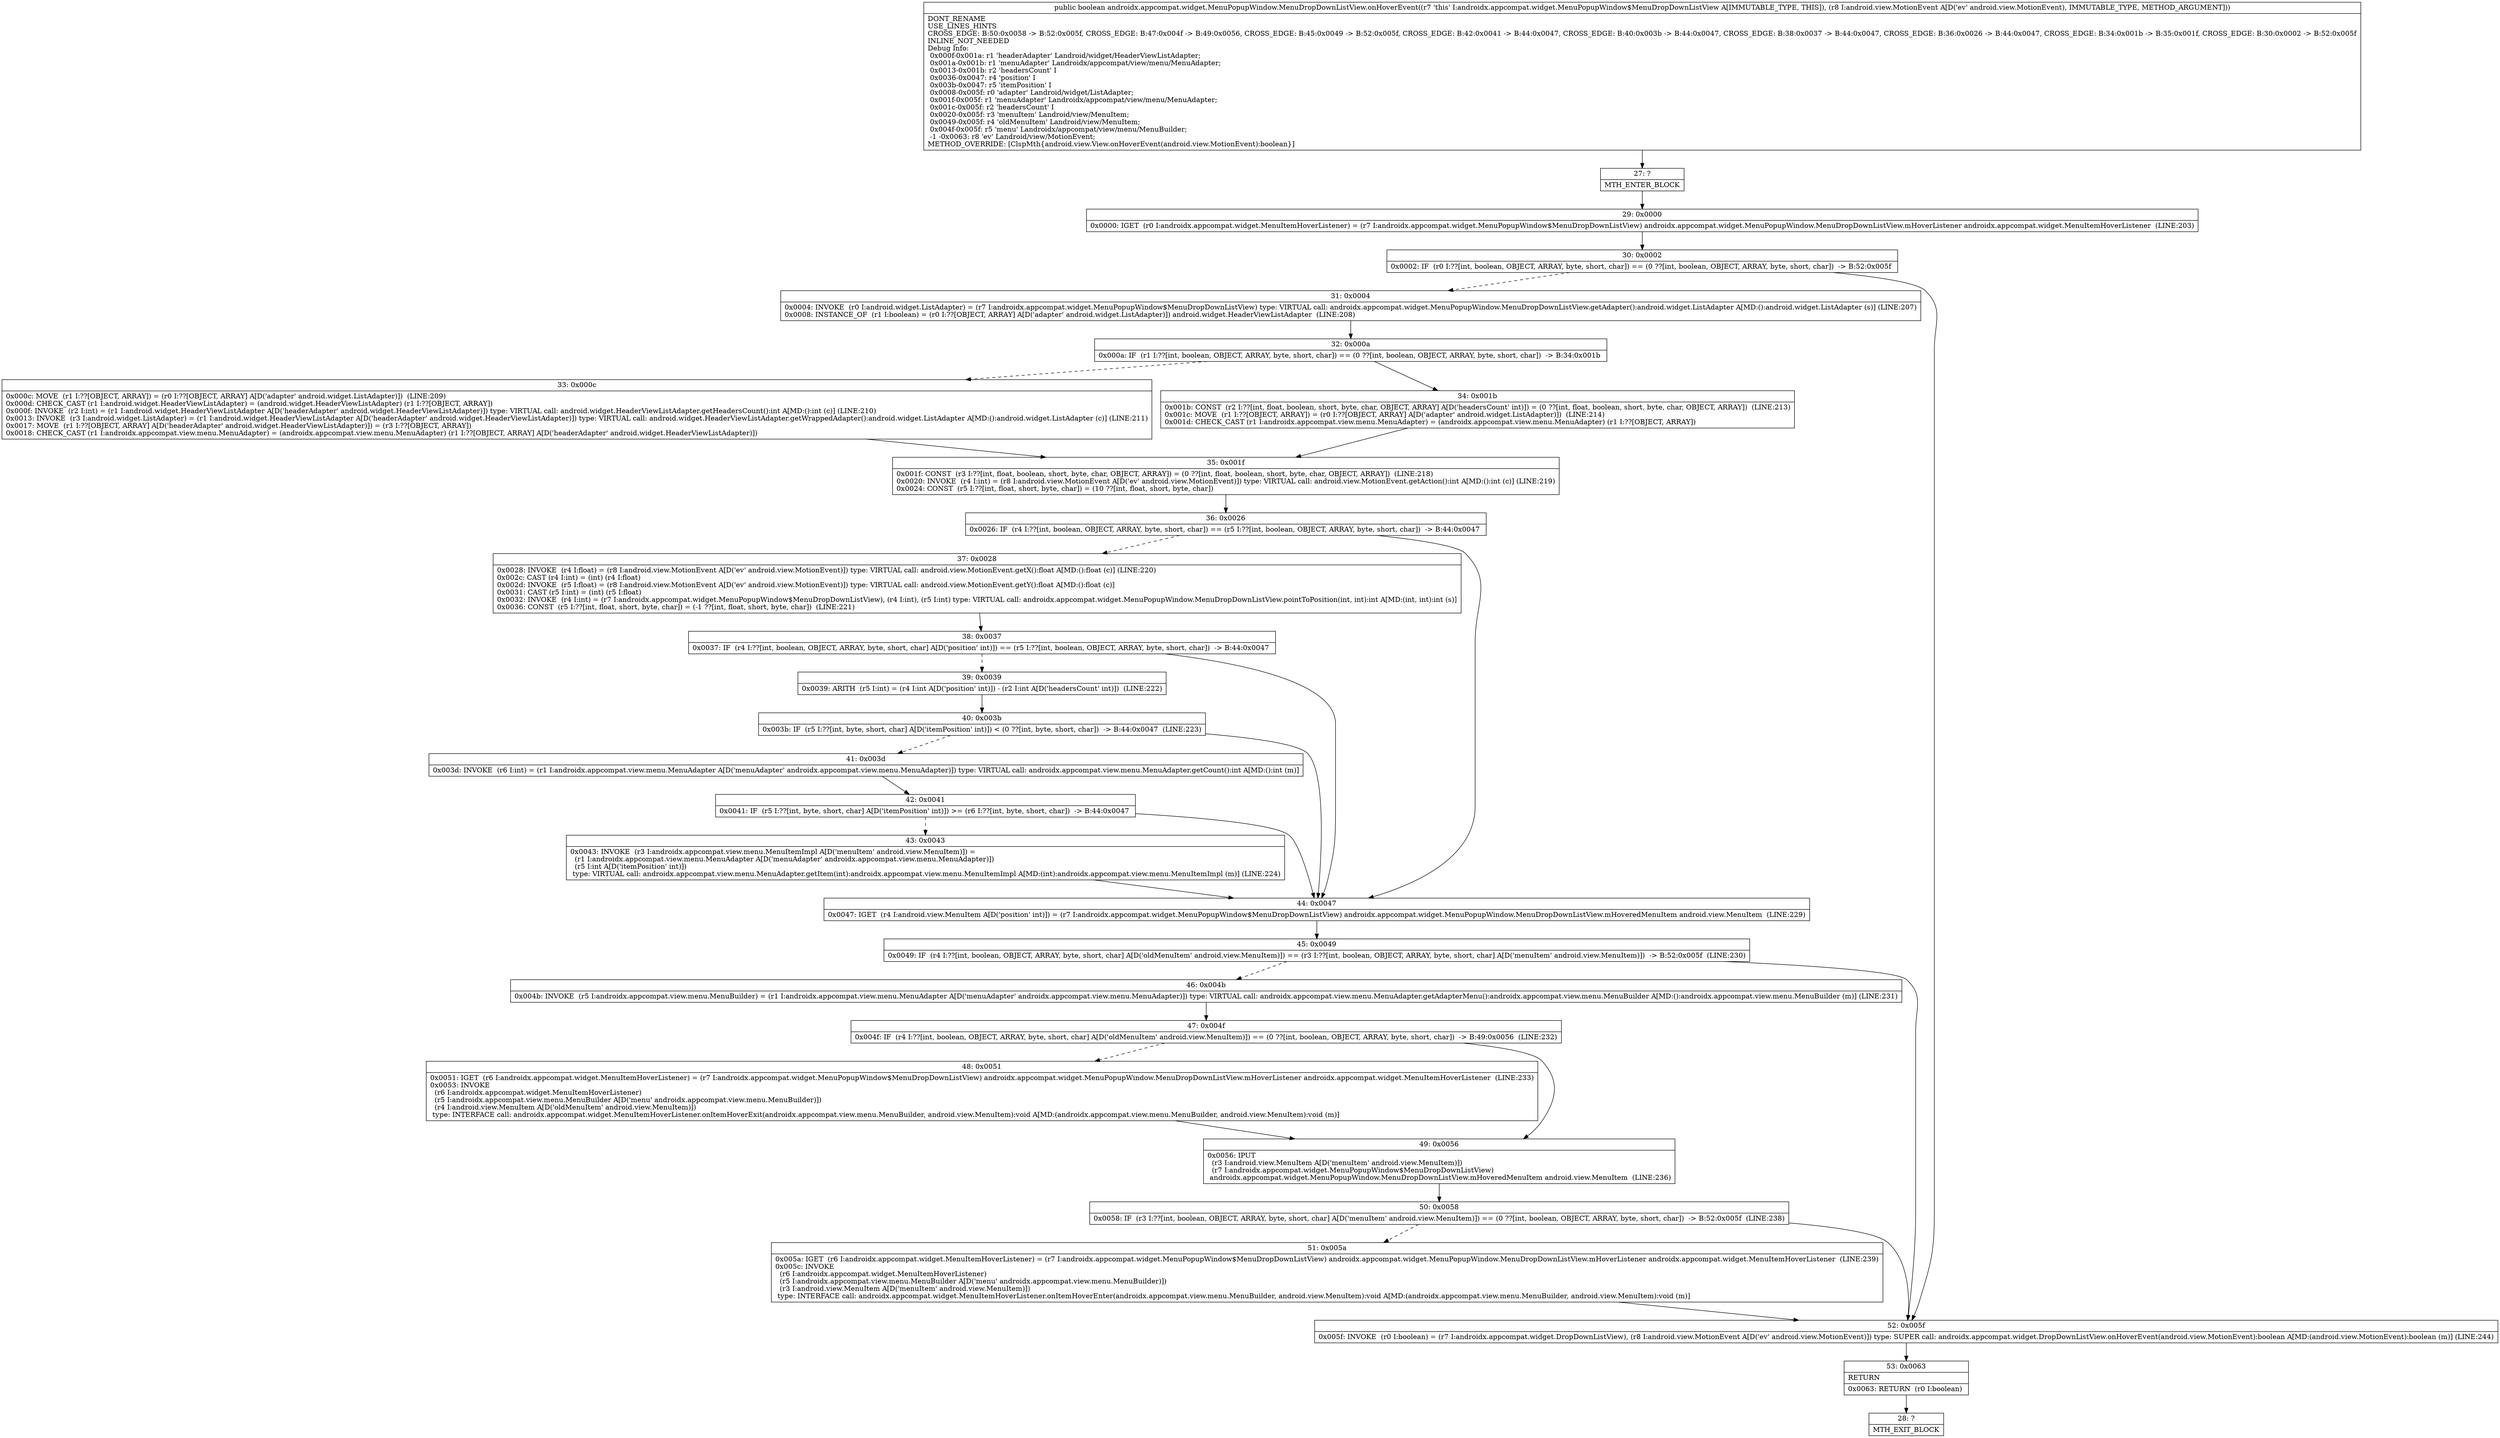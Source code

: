 digraph "CFG forandroidx.appcompat.widget.MenuPopupWindow.MenuDropDownListView.onHoverEvent(Landroid\/view\/MotionEvent;)Z" {
Node_27 [shape=record,label="{27\:\ ?|MTH_ENTER_BLOCK\l}"];
Node_29 [shape=record,label="{29\:\ 0x0000|0x0000: IGET  (r0 I:androidx.appcompat.widget.MenuItemHoverListener) = (r7 I:androidx.appcompat.widget.MenuPopupWindow$MenuDropDownListView) androidx.appcompat.widget.MenuPopupWindow.MenuDropDownListView.mHoverListener androidx.appcompat.widget.MenuItemHoverListener  (LINE:203)\l}"];
Node_30 [shape=record,label="{30\:\ 0x0002|0x0002: IF  (r0 I:??[int, boolean, OBJECT, ARRAY, byte, short, char]) == (0 ??[int, boolean, OBJECT, ARRAY, byte, short, char])  \-\> B:52:0x005f \l}"];
Node_31 [shape=record,label="{31\:\ 0x0004|0x0004: INVOKE  (r0 I:android.widget.ListAdapter) = (r7 I:androidx.appcompat.widget.MenuPopupWindow$MenuDropDownListView) type: VIRTUAL call: androidx.appcompat.widget.MenuPopupWindow.MenuDropDownListView.getAdapter():android.widget.ListAdapter A[MD:():android.widget.ListAdapter (s)] (LINE:207)\l0x0008: INSTANCE_OF  (r1 I:boolean) = (r0 I:??[OBJECT, ARRAY] A[D('adapter' android.widget.ListAdapter)]) android.widget.HeaderViewListAdapter  (LINE:208)\l}"];
Node_32 [shape=record,label="{32\:\ 0x000a|0x000a: IF  (r1 I:??[int, boolean, OBJECT, ARRAY, byte, short, char]) == (0 ??[int, boolean, OBJECT, ARRAY, byte, short, char])  \-\> B:34:0x001b \l}"];
Node_33 [shape=record,label="{33\:\ 0x000c|0x000c: MOVE  (r1 I:??[OBJECT, ARRAY]) = (r0 I:??[OBJECT, ARRAY] A[D('adapter' android.widget.ListAdapter)])  (LINE:209)\l0x000d: CHECK_CAST (r1 I:android.widget.HeaderViewListAdapter) = (android.widget.HeaderViewListAdapter) (r1 I:??[OBJECT, ARRAY]) \l0x000f: INVOKE  (r2 I:int) = (r1 I:android.widget.HeaderViewListAdapter A[D('headerAdapter' android.widget.HeaderViewListAdapter)]) type: VIRTUAL call: android.widget.HeaderViewListAdapter.getHeadersCount():int A[MD:():int (c)] (LINE:210)\l0x0013: INVOKE  (r3 I:android.widget.ListAdapter) = (r1 I:android.widget.HeaderViewListAdapter A[D('headerAdapter' android.widget.HeaderViewListAdapter)]) type: VIRTUAL call: android.widget.HeaderViewListAdapter.getWrappedAdapter():android.widget.ListAdapter A[MD:():android.widget.ListAdapter (c)] (LINE:211)\l0x0017: MOVE  (r1 I:??[OBJECT, ARRAY] A[D('headerAdapter' android.widget.HeaderViewListAdapter)]) = (r3 I:??[OBJECT, ARRAY]) \l0x0018: CHECK_CAST (r1 I:androidx.appcompat.view.menu.MenuAdapter) = (androidx.appcompat.view.menu.MenuAdapter) (r1 I:??[OBJECT, ARRAY] A[D('headerAdapter' android.widget.HeaderViewListAdapter)]) \l}"];
Node_35 [shape=record,label="{35\:\ 0x001f|0x001f: CONST  (r3 I:??[int, float, boolean, short, byte, char, OBJECT, ARRAY]) = (0 ??[int, float, boolean, short, byte, char, OBJECT, ARRAY])  (LINE:218)\l0x0020: INVOKE  (r4 I:int) = (r8 I:android.view.MotionEvent A[D('ev' android.view.MotionEvent)]) type: VIRTUAL call: android.view.MotionEvent.getAction():int A[MD:():int (c)] (LINE:219)\l0x0024: CONST  (r5 I:??[int, float, short, byte, char]) = (10 ??[int, float, short, byte, char]) \l}"];
Node_36 [shape=record,label="{36\:\ 0x0026|0x0026: IF  (r4 I:??[int, boolean, OBJECT, ARRAY, byte, short, char]) == (r5 I:??[int, boolean, OBJECT, ARRAY, byte, short, char])  \-\> B:44:0x0047 \l}"];
Node_37 [shape=record,label="{37\:\ 0x0028|0x0028: INVOKE  (r4 I:float) = (r8 I:android.view.MotionEvent A[D('ev' android.view.MotionEvent)]) type: VIRTUAL call: android.view.MotionEvent.getX():float A[MD:():float (c)] (LINE:220)\l0x002c: CAST (r4 I:int) = (int) (r4 I:float) \l0x002d: INVOKE  (r5 I:float) = (r8 I:android.view.MotionEvent A[D('ev' android.view.MotionEvent)]) type: VIRTUAL call: android.view.MotionEvent.getY():float A[MD:():float (c)]\l0x0031: CAST (r5 I:int) = (int) (r5 I:float) \l0x0032: INVOKE  (r4 I:int) = (r7 I:androidx.appcompat.widget.MenuPopupWindow$MenuDropDownListView), (r4 I:int), (r5 I:int) type: VIRTUAL call: androidx.appcompat.widget.MenuPopupWindow.MenuDropDownListView.pointToPosition(int, int):int A[MD:(int, int):int (s)]\l0x0036: CONST  (r5 I:??[int, float, short, byte, char]) = (\-1 ??[int, float, short, byte, char])  (LINE:221)\l}"];
Node_38 [shape=record,label="{38\:\ 0x0037|0x0037: IF  (r4 I:??[int, boolean, OBJECT, ARRAY, byte, short, char] A[D('position' int)]) == (r5 I:??[int, boolean, OBJECT, ARRAY, byte, short, char])  \-\> B:44:0x0047 \l}"];
Node_39 [shape=record,label="{39\:\ 0x0039|0x0039: ARITH  (r5 I:int) = (r4 I:int A[D('position' int)]) \- (r2 I:int A[D('headersCount' int)])  (LINE:222)\l}"];
Node_40 [shape=record,label="{40\:\ 0x003b|0x003b: IF  (r5 I:??[int, byte, short, char] A[D('itemPosition' int)]) \< (0 ??[int, byte, short, char])  \-\> B:44:0x0047  (LINE:223)\l}"];
Node_41 [shape=record,label="{41\:\ 0x003d|0x003d: INVOKE  (r6 I:int) = (r1 I:androidx.appcompat.view.menu.MenuAdapter A[D('menuAdapter' androidx.appcompat.view.menu.MenuAdapter)]) type: VIRTUAL call: androidx.appcompat.view.menu.MenuAdapter.getCount():int A[MD:():int (m)]\l}"];
Node_42 [shape=record,label="{42\:\ 0x0041|0x0041: IF  (r5 I:??[int, byte, short, char] A[D('itemPosition' int)]) \>= (r6 I:??[int, byte, short, char])  \-\> B:44:0x0047 \l}"];
Node_43 [shape=record,label="{43\:\ 0x0043|0x0043: INVOKE  (r3 I:androidx.appcompat.view.menu.MenuItemImpl A[D('menuItem' android.view.MenuItem)]) = \l  (r1 I:androidx.appcompat.view.menu.MenuAdapter A[D('menuAdapter' androidx.appcompat.view.menu.MenuAdapter)])\l  (r5 I:int A[D('itemPosition' int)])\l type: VIRTUAL call: androidx.appcompat.view.menu.MenuAdapter.getItem(int):androidx.appcompat.view.menu.MenuItemImpl A[MD:(int):androidx.appcompat.view.menu.MenuItemImpl (m)] (LINE:224)\l}"];
Node_44 [shape=record,label="{44\:\ 0x0047|0x0047: IGET  (r4 I:android.view.MenuItem A[D('position' int)]) = (r7 I:androidx.appcompat.widget.MenuPopupWindow$MenuDropDownListView) androidx.appcompat.widget.MenuPopupWindow.MenuDropDownListView.mHoveredMenuItem android.view.MenuItem  (LINE:229)\l}"];
Node_45 [shape=record,label="{45\:\ 0x0049|0x0049: IF  (r4 I:??[int, boolean, OBJECT, ARRAY, byte, short, char] A[D('oldMenuItem' android.view.MenuItem)]) == (r3 I:??[int, boolean, OBJECT, ARRAY, byte, short, char] A[D('menuItem' android.view.MenuItem)])  \-\> B:52:0x005f  (LINE:230)\l}"];
Node_46 [shape=record,label="{46\:\ 0x004b|0x004b: INVOKE  (r5 I:androidx.appcompat.view.menu.MenuBuilder) = (r1 I:androidx.appcompat.view.menu.MenuAdapter A[D('menuAdapter' androidx.appcompat.view.menu.MenuAdapter)]) type: VIRTUAL call: androidx.appcompat.view.menu.MenuAdapter.getAdapterMenu():androidx.appcompat.view.menu.MenuBuilder A[MD:():androidx.appcompat.view.menu.MenuBuilder (m)] (LINE:231)\l}"];
Node_47 [shape=record,label="{47\:\ 0x004f|0x004f: IF  (r4 I:??[int, boolean, OBJECT, ARRAY, byte, short, char] A[D('oldMenuItem' android.view.MenuItem)]) == (0 ??[int, boolean, OBJECT, ARRAY, byte, short, char])  \-\> B:49:0x0056  (LINE:232)\l}"];
Node_48 [shape=record,label="{48\:\ 0x0051|0x0051: IGET  (r6 I:androidx.appcompat.widget.MenuItemHoverListener) = (r7 I:androidx.appcompat.widget.MenuPopupWindow$MenuDropDownListView) androidx.appcompat.widget.MenuPopupWindow.MenuDropDownListView.mHoverListener androidx.appcompat.widget.MenuItemHoverListener  (LINE:233)\l0x0053: INVOKE  \l  (r6 I:androidx.appcompat.widget.MenuItemHoverListener)\l  (r5 I:androidx.appcompat.view.menu.MenuBuilder A[D('menu' androidx.appcompat.view.menu.MenuBuilder)])\l  (r4 I:android.view.MenuItem A[D('oldMenuItem' android.view.MenuItem)])\l type: INTERFACE call: androidx.appcompat.widget.MenuItemHoverListener.onItemHoverExit(androidx.appcompat.view.menu.MenuBuilder, android.view.MenuItem):void A[MD:(androidx.appcompat.view.menu.MenuBuilder, android.view.MenuItem):void (m)]\l}"];
Node_49 [shape=record,label="{49\:\ 0x0056|0x0056: IPUT  \l  (r3 I:android.view.MenuItem A[D('menuItem' android.view.MenuItem)])\l  (r7 I:androidx.appcompat.widget.MenuPopupWindow$MenuDropDownListView)\l androidx.appcompat.widget.MenuPopupWindow.MenuDropDownListView.mHoveredMenuItem android.view.MenuItem  (LINE:236)\l}"];
Node_50 [shape=record,label="{50\:\ 0x0058|0x0058: IF  (r3 I:??[int, boolean, OBJECT, ARRAY, byte, short, char] A[D('menuItem' android.view.MenuItem)]) == (0 ??[int, boolean, OBJECT, ARRAY, byte, short, char])  \-\> B:52:0x005f  (LINE:238)\l}"];
Node_51 [shape=record,label="{51\:\ 0x005a|0x005a: IGET  (r6 I:androidx.appcompat.widget.MenuItemHoverListener) = (r7 I:androidx.appcompat.widget.MenuPopupWindow$MenuDropDownListView) androidx.appcompat.widget.MenuPopupWindow.MenuDropDownListView.mHoverListener androidx.appcompat.widget.MenuItemHoverListener  (LINE:239)\l0x005c: INVOKE  \l  (r6 I:androidx.appcompat.widget.MenuItemHoverListener)\l  (r5 I:androidx.appcompat.view.menu.MenuBuilder A[D('menu' androidx.appcompat.view.menu.MenuBuilder)])\l  (r3 I:android.view.MenuItem A[D('menuItem' android.view.MenuItem)])\l type: INTERFACE call: androidx.appcompat.widget.MenuItemHoverListener.onItemHoverEnter(androidx.appcompat.view.menu.MenuBuilder, android.view.MenuItem):void A[MD:(androidx.appcompat.view.menu.MenuBuilder, android.view.MenuItem):void (m)]\l}"];
Node_34 [shape=record,label="{34\:\ 0x001b|0x001b: CONST  (r2 I:??[int, float, boolean, short, byte, char, OBJECT, ARRAY] A[D('headersCount' int)]) = (0 ??[int, float, boolean, short, byte, char, OBJECT, ARRAY])  (LINE:213)\l0x001c: MOVE  (r1 I:??[OBJECT, ARRAY]) = (r0 I:??[OBJECT, ARRAY] A[D('adapter' android.widget.ListAdapter)])  (LINE:214)\l0x001d: CHECK_CAST (r1 I:androidx.appcompat.view.menu.MenuAdapter) = (androidx.appcompat.view.menu.MenuAdapter) (r1 I:??[OBJECT, ARRAY]) \l}"];
Node_52 [shape=record,label="{52\:\ 0x005f|0x005f: INVOKE  (r0 I:boolean) = (r7 I:androidx.appcompat.widget.DropDownListView), (r8 I:android.view.MotionEvent A[D('ev' android.view.MotionEvent)]) type: SUPER call: androidx.appcompat.widget.DropDownListView.onHoverEvent(android.view.MotionEvent):boolean A[MD:(android.view.MotionEvent):boolean (m)] (LINE:244)\l}"];
Node_53 [shape=record,label="{53\:\ 0x0063|RETURN\l|0x0063: RETURN  (r0 I:boolean) \l}"];
Node_28 [shape=record,label="{28\:\ ?|MTH_EXIT_BLOCK\l}"];
MethodNode[shape=record,label="{public boolean androidx.appcompat.widget.MenuPopupWindow.MenuDropDownListView.onHoverEvent((r7 'this' I:androidx.appcompat.widget.MenuPopupWindow$MenuDropDownListView A[IMMUTABLE_TYPE, THIS]), (r8 I:android.view.MotionEvent A[D('ev' android.view.MotionEvent), IMMUTABLE_TYPE, METHOD_ARGUMENT]))  | DONT_RENAME\lUSE_LINES_HINTS\lCROSS_EDGE: B:50:0x0058 \-\> B:52:0x005f, CROSS_EDGE: B:47:0x004f \-\> B:49:0x0056, CROSS_EDGE: B:45:0x0049 \-\> B:52:0x005f, CROSS_EDGE: B:42:0x0041 \-\> B:44:0x0047, CROSS_EDGE: B:40:0x003b \-\> B:44:0x0047, CROSS_EDGE: B:38:0x0037 \-\> B:44:0x0047, CROSS_EDGE: B:36:0x0026 \-\> B:44:0x0047, CROSS_EDGE: B:34:0x001b \-\> B:35:0x001f, CROSS_EDGE: B:30:0x0002 \-\> B:52:0x005f\lINLINE_NOT_NEEDED\lDebug Info:\l  0x000f\-0x001a: r1 'headerAdapter' Landroid\/widget\/HeaderViewListAdapter;\l  0x001a\-0x001b: r1 'menuAdapter' Landroidx\/appcompat\/view\/menu\/MenuAdapter;\l  0x0013\-0x001b: r2 'headersCount' I\l  0x0036\-0x0047: r4 'position' I\l  0x003b\-0x0047: r5 'itemPosition' I\l  0x0008\-0x005f: r0 'adapter' Landroid\/widget\/ListAdapter;\l  0x001f\-0x005f: r1 'menuAdapter' Landroidx\/appcompat\/view\/menu\/MenuAdapter;\l  0x001c\-0x005f: r2 'headersCount' I\l  0x0020\-0x005f: r3 'menuItem' Landroid\/view\/MenuItem;\l  0x0049\-0x005f: r4 'oldMenuItem' Landroid\/view\/MenuItem;\l  0x004f\-0x005f: r5 'menu' Landroidx\/appcompat\/view\/menu\/MenuBuilder;\l  \-1 \-0x0063: r8 'ev' Landroid\/view\/MotionEvent;\lMETHOD_OVERRIDE: [ClspMth\{android.view.View.onHoverEvent(android.view.MotionEvent):boolean\}]\l}"];
MethodNode -> Node_27;Node_27 -> Node_29;
Node_29 -> Node_30;
Node_30 -> Node_31[style=dashed];
Node_30 -> Node_52;
Node_31 -> Node_32;
Node_32 -> Node_33[style=dashed];
Node_32 -> Node_34;
Node_33 -> Node_35;
Node_35 -> Node_36;
Node_36 -> Node_37[style=dashed];
Node_36 -> Node_44;
Node_37 -> Node_38;
Node_38 -> Node_39[style=dashed];
Node_38 -> Node_44;
Node_39 -> Node_40;
Node_40 -> Node_41[style=dashed];
Node_40 -> Node_44;
Node_41 -> Node_42;
Node_42 -> Node_43[style=dashed];
Node_42 -> Node_44;
Node_43 -> Node_44;
Node_44 -> Node_45;
Node_45 -> Node_46[style=dashed];
Node_45 -> Node_52;
Node_46 -> Node_47;
Node_47 -> Node_48[style=dashed];
Node_47 -> Node_49;
Node_48 -> Node_49;
Node_49 -> Node_50;
Node_50 -> Node_51[style=dashed];
Node_50 -> Node_52;
Node_51 -> Node_52;
Node_34 -> Node_35;
Node_52 -> Node_53;
Node_53 -> Node_28;
}

